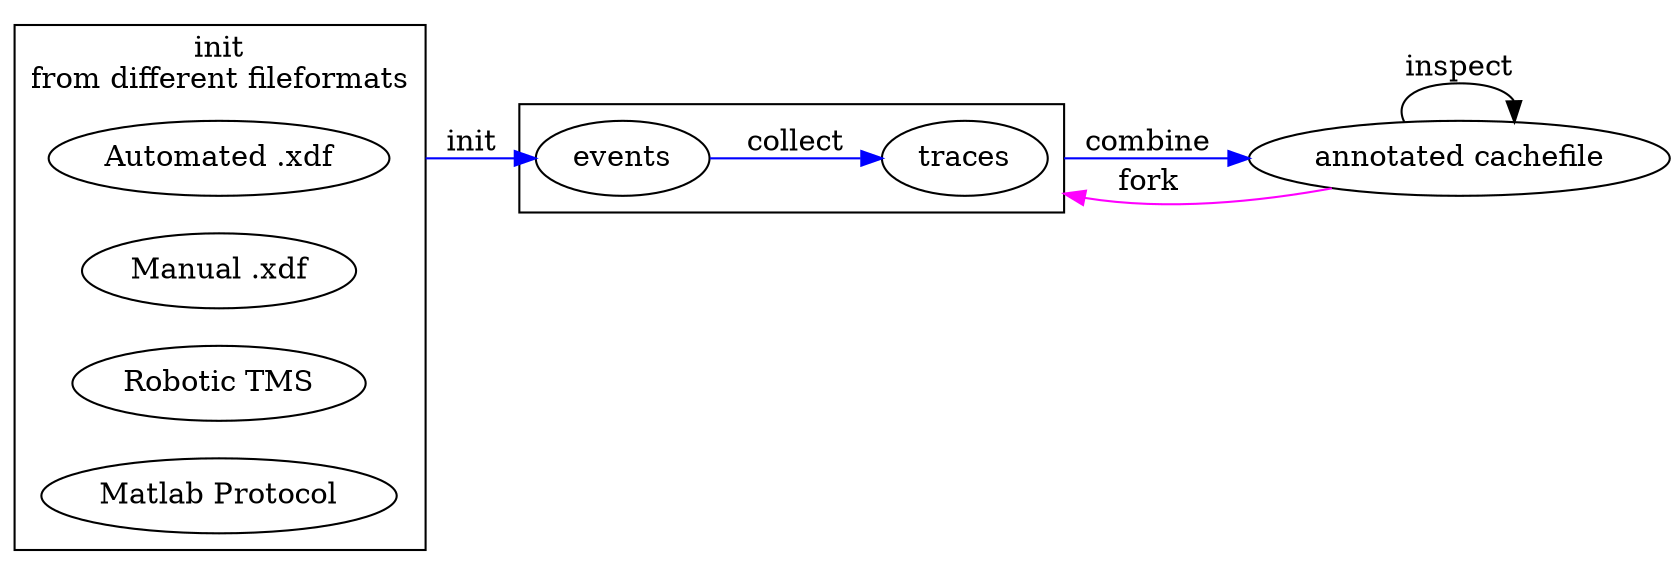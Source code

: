    digraph G{
        
    compound=true;
    rankdir = LR;    
    # splines=ortho

    subgraph cluster0 {
      label = "init\nfrom different fileformats"
      
      axdf[label="Automated .xdf"]
      nxdf[label="Manual .xdf"]
      cnt[label="Robotic TMS"]
      mat[label="Matlab Protocol"]
      }

    subgraph cluster1{
    rank = 1     
     events
     traces
    }
        

    cache[label="annotated cachefile"]

    axdf -> events[ltail=cluster0] [label="init", color="blue"];    
    events -> traces [label="collect", color="blue"];
    traces -> cache[ltail=cluster1, lhead=cluster2] [label="combine", color="blue"];
    cache -> traces [lhead=cluster1] [label="fork", color="magenta"];
  
  
    cache -> cache [label="inspect"]
    
   }
